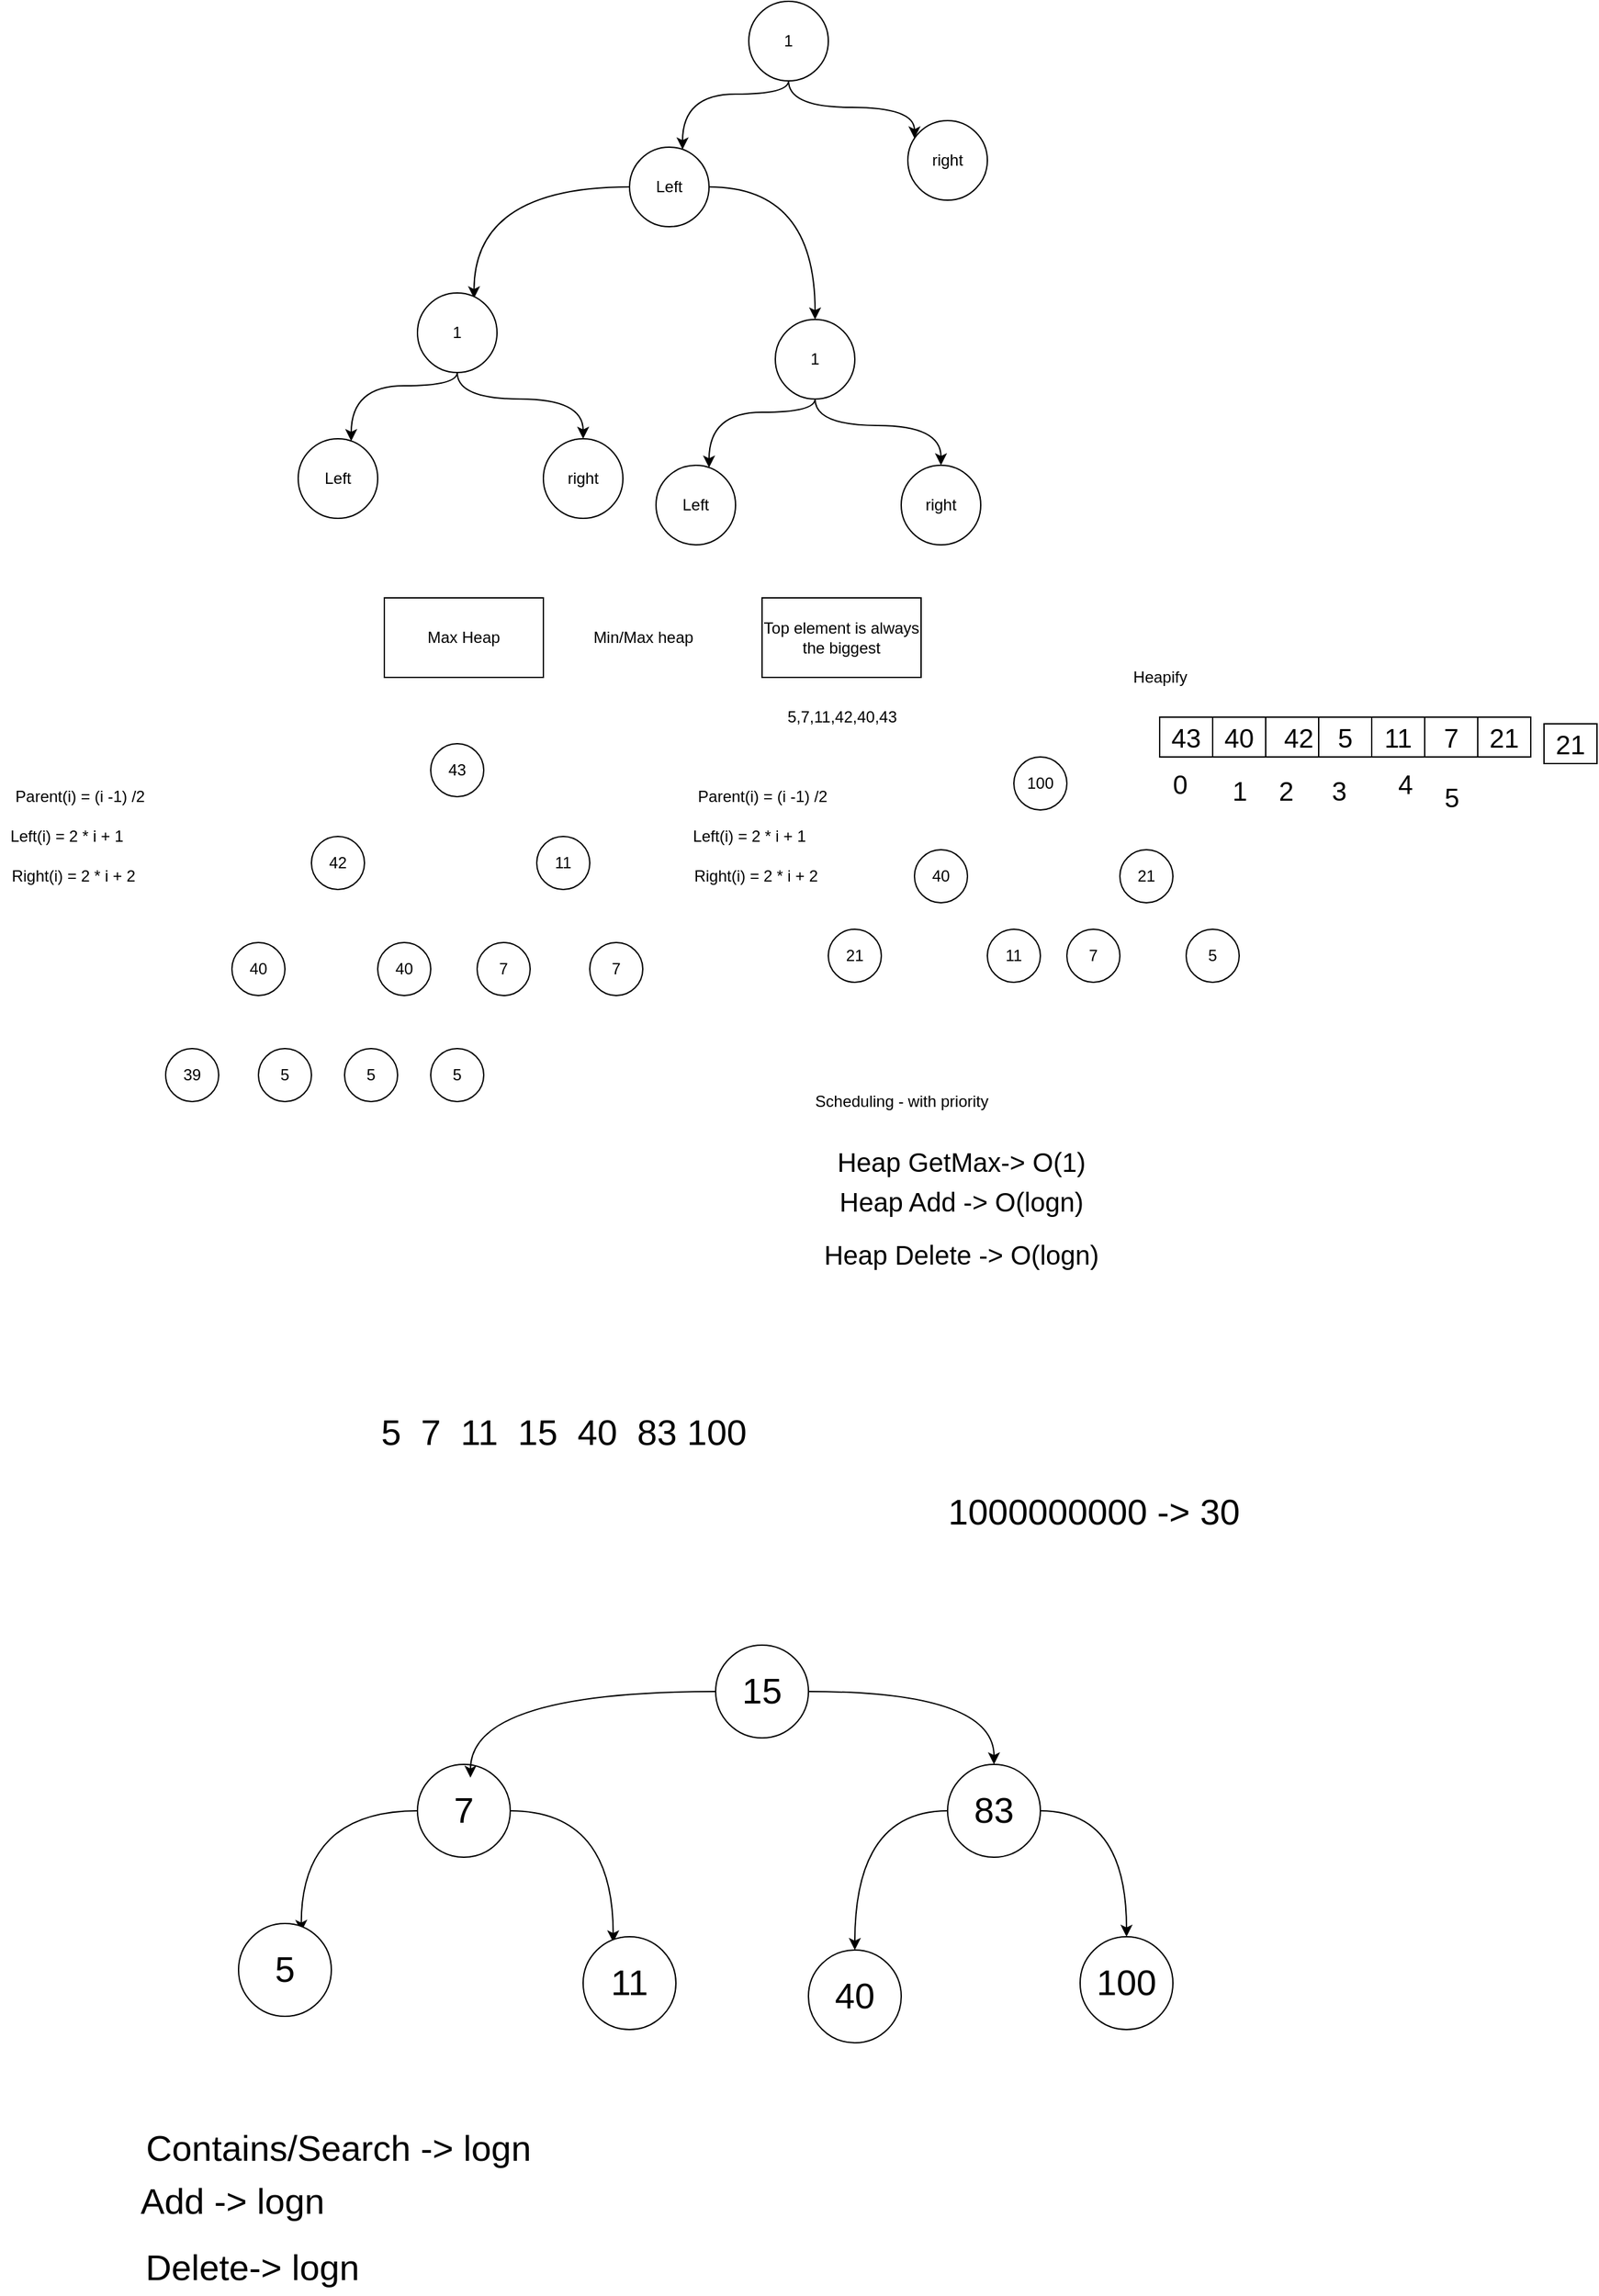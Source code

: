 <mxfile version="14.8.6" type="device"><diagram id="laVQnoeDU0D4A6q16M2L" name="Page-1"><mxGraphModel dx="1770" dy="567" grid="1" gridSize="10" guides="1" tooltips="1" connect="1" arrows="1" fold="1" page="1" pageScale="1" pageWidth="850" pageHeight="1100" math="0" shadow="0"><root><mxCell id="0"/><mxCell id="1" parent="0"/><mxCell id="tUEiGZXR5Uvg5hgxeeOS-4" style="edgeStyle=orthogonalEdgeStyle;curved=1;orthogonalLoop=1;jettySize=auto;html=1;" edge="1" parent="1" source="tUEiGZXR5Uvg5hgxeeOS-1" target="tUEiGZXR5Uvg5hgxeeOS-2"><mxGeometry relative="1" as="geometry"><Array as="points"><mxPoint x="360" y="180"/><mxPoint x="280" y="180"/></Array></mxGeometry></mxCell><mxCell id="tUEiGZXR5Uvg5hgxeeOS-6" style="edgeStyle=orthogonalEdgeStyle;curved=1;orthogonalLoop=1;jettySize=auto;html=1;" edge="1" parent="1" source="tUEiGZXR5Uvg5hgxeeOS-1" target="tUEiGZXR5Uvg5hgxeeOS-5"><mxGeometry relative="1" as="geometry"><Array as="points"><mxPoint x="360" y="190"/><mxPoint x="455" y="190"/></Array></mxGeometry></mxCell><mxCell id="tUEiGZXR5Uvg5hgxeeOS-1" value="1" style="ellipse;whiteSpace=wrap;html=1;aspect=fixed;" vertex="1" parent="1"><mxGeometry x="330" y="110" width="60" height="60" as="geometry"/></mxCell><mxCell id="tUEiGZXR5Uvg5hgxeeOS-17" style="edgeStyle=orthogonalEdgeStyle;curved=1;orthogonalLoop=1;jettySize=auto;html=1;entryX=0.711;entryY=0.067;entryDx=0;entryDy=0;entryPerimeter=0;" edge="1" parent="1" source="tUEiGZXR5Uvg5hgxeeOS-2" target="tUEiGZXR5Uvg5hgxeeOS-9"><mxGeometry relative="1" as="geometry"/></mxCell><mxCell id="tUEiGZXR5Uvg5hgxeeOS-18" style="edgeStyle=orthogonalEdgeStyle;curved=1;orthogonalLoop=1;jettySize=auto;html=1;" edge="1" parent="1" source="tUEiGZXR5Uvg5hgxeeOS-2" target="tUEiGZXR5Uvg5hgxeeOS-14"><mxGeometry relative="1" as="geometry"/></mxCell><mxCell id="tUEiGZXR5Uvg5hgxeeOS-2" value="Left" style="ellipse;whiteSpace=wrap;html=1;aspect=fixed;" vertex="1" parent="1"><mxGeometry x="240" y="220" width="60" height="60" as="geometry"/></mxCell><mxCell id="tUEiGZXR5Uvg5hgxeeOS-5" value="right" style="ellipse;whiteSpace=wrap;html=1;aspect=fixed;" vertex="1" parent="1"><mxGeometry x="450" y="200" width="60" height="60" as="geometry"/></mxCell><mxCell id="tUEiGZXR5Uvg5hgxeeOS-7" style="edgeStyle=orthogonalEdgeStyle;curved=1;orthogonalLoop=1;jettySize=auto;html=1;" edge="1" parent="1" source="tUEiGZXR5Uvg5hgxeeOS-9" target="tUEiGZXR5Uvg5hgxeeOS-10"><mxGeometry relative="1" as="geometry"><Array as="points"><mxPoint x="110" y="400"/><mxPoint x="30" y="400"/></Array></mxGeometry></mxCell><mxCell id="tUEiGZXR5Uvg5hgxeeOS-8" style="edgeStyle=orthogonalEdgeStyle;curved=1;orthogonalLoop=1;jettySize=auto;html=1;" edge="1" parent="1" source="tUEiGZXR5Uvg5hgxeeOS-9" target="tUEiGZXR5Uvg5hgxeeOS-11"><mxGeometry relative="1" as="geometry"><Array as="points"><mxPoint x="110" y="410"/><mxPoint x="205" y="410"/></Array></mxGeometry></mxCell><mxCell id="tUEiGZXR5Uvg5hgxeeOS-9" value="1" style="ellipse;whiteSpace=wrap;html=1;aspect=fixed;" vertex="1" parent="1"><mxGeometry x="80" y="330" width="60" height="60" as="geometry"/></mxCell><mxCell id="tUEiGZXR5Uvg5hgxeeOS-10" value="Left" style="ellipse;whiteSpace=wrap;html=1;aspect=fixed;" vertex="1" parent="1"><mxGeometry x="-10" y="440" width="60" height="60" as="geometry"/></mxCell><mxCell id="tUEiGZXR5Uvg5hgxeeOS-11" value="right" style="ellipse;whiteSpace=wrap;html=1;aspect=fixed;" vertex="1" parent="1"><mxGeometry x="175" y="440" width="60" height="60" as="geometry"/></mxCell><mxCell id="tUEiGZXR5Uvg5hgxeeOS-12" style="edgeStyle=orthogonalEdgeStyle;curved=1;orthogonalLoop=1;jettySize=auto;html=1;" edge="1" parent="1" source="tUEiGZXR5Uvg5hgxeeOS-14" target="tUEiGZXR5Uvg5hgxeeOS-15"><mxGeometry relative="1" as="geometry"><Array as="points"><mxPoint x="380" y="420"/><mxPoint x="300" y="420"/></Array></mxGeometry></mxCell><mxCell id="tUEiGZXR5Uvg5hgxeeOS-13" style="edgeStyle=orthogonalEdgeStyle;curved=1;orthogonalLoop=1;jettySize=auto;html=1;" edge="1" parent="1" source="tUEiGZXR5Uvg5hgxeeOS-14" target="tUEiGZXR5Uvg5hgxeeOS-16"><mxGeometry relative="1" as="geometry"><Array as="points"><mxPoint x="380" y="430"/><mxPoint x="475" y="430"/></Array></mxGeometry></mxCell><mxCell id="tUEiGZXR5Uvg5hgxeeOS-14" value="1" style="ellipse;whiteSpace=wrap;html=1;aspect=fixed;" vertex="1" parent="1"><mxGeometry x="350" y="350" width="60" height="60" as="geometry"/></mxCell><mxCell id="tUEiGZXR5Uvg5hgxeeOS-15" value="Left" style="ellipse;whiteSpace=wrap;html=1;aspect=fixed;" vertex="1" parent="1"><mxGeometry x="260" y="460" width="60" height="60" as="geometry"/></mxCell><mxCell id="tUEiGZXR5Uvg5hgxeeOS-16" value="right" style="ellipse;whiteSpace=wrap;html=1;aspect=fixed;" vertex="1" parent="1"><mxGeometry x="445" y="460" width="60" height="60" as="geometry"/></mxCell><mxCell id="tUEiGZXR5Uvg5hgxeeOS-32" value="Max Heap" style="rounded=0;whiteSpace=wrap;html=1;" vertex="1" parent="1"><mxGeometry x="55" y="560" width="120" height="60" as="geometry"/></mxCell><mxCell id="tUEiGZXR5Uvg5hgxeeOS-33" value="Min/Max heap" style="text;html=1;align=center;verticalAlign=middle;resizable=0;points=[];autosize=1;strokeColor=none;" vertex="1" parent="1"><mxGeometry x="205" y="580" width="90" height="20" as="geometry"/></mxCell><mxCell id="tUEiGZXR5Uvg5hgxeeOS-34" value="Top element is always the biggest" style="rounded=0;whiteSpace=wrap;html=1;" vertex="1" parent="1"><mxGeometry x="340" y="560" width="120" height="60" as="geometry"/></mxCell><mxCell id="tUEiGZXR5Uvg5hgxeeOS-35" value="40" style="ellipse;whiteSpace=wrap;html=1;aspect=fixed;" vertex="1" parent="1"><mxGeometry x="50" y="820" width="40" height="40" as="geometry"/></mxCell><mxCell id="tUEiGZXR5Uvg5hgxeeOS-36" value="5,7,11,42,40,43" style="text;html=1;align=center;verticalAlign=middle;resizable=0;points=[];autosize=1;strokeColor=none;" vertex="1" parent="1"><mxGeometry x="350" y="640" width="100" height="20" as="geometry"/></mxCell><mxCell id="tUEiGZXR5Uvg5hgxeeOS-37" value="40" style="ellipse;whiteSpace=wrap;html=1;aspect=fixed;" vertex="1" parent="1"><mxGeometry x="-60" y="820" width="40" height="40" as="geometry"/></mxCell><mxCell id="tUEiGZXR5Uvg5hgxeeOS-39" value="7" style="ellipse;whiteSpace=wrap;html=1;aspect=fixed;" vertex="1" parent="1"><mxGeometry x="125" y="820" width="40" height="40" as="geometry"/></mxCell><mxCell id="tUEiGZXR5Uvg5hgxeeOS-41" value="42" style="ellipse;whiteSpace=wrap;html=1;aspect=fixed;" vertex="1" parent="1"><mxGeometry y="740" width="40" height="40" as="geometry"/></mxCell><mxCell id="tUEiGZXR5Uvg5hgxeeOS-42" value="43" style="ellipse;whiteSpace=wrap;html=1;aspect=fixed;" vertex="1" parent="1"><mxGeometry x="90" y="670" width="40" height="40" as="geometry"/></mxCell><mxCell id="tUEiGZXR5Uvg5hgxeeOS-44" value="11" style="ellipse;whiteSpace=wrap;html=1;aspect=fixed;" vertex="1" parent="1"><mxGeometry x="170" y="740" width="40" height="40" as="geometry"/></mxCell><mxCell id="tUEiGZXR5Uvg5hgxeeOS-46" value="7" style="ellipse;whiteSpace=wrap;html=1;aspect=fixed;" vertex="1" parent="1"><mxGeometry x="210" y="820" width="40" height="40" as="geometry"/></mxCell><mxCell id="tUEiGZXR5Uvg5hgxeeOS-54" value="5" style="ellipse;whiteSpace=wrap;html=1;aspect=fixed;" vertex="1" parent="1"><mxGeometry x="-40" y="900" width="40" height="40" as="geometry"/></mxCell><mxCell id="tUEiGZXR5Uvg5hgxeeOS-55" value="39" style="ellipse;whiteSpace=wrap;html=1;aspect=fixed;" vertex="1" parent="1"><mxGeometry x="-110" y="900" width="40" height="40" as="geometry"/></mxCell><mxCell id="tUEiGZXR5Uvg5hgxeeOS-56" value="5" style="ellipse;whiteSpace=wrap;html=1;aspect=fixed;" vertex="1" parent="1"><mxGeometry x="90" y="900" width="40" height="40" as="geometry"/></mxCell><mxCell id="tUEiGZXR5Uvg5hgxeeOS-57" value="5" style="ellipse;whiteSpace=wrap;html=1;aspect=fixed;" vertex="1" parent="1"><mxGeometry x="25" y="900" width="40" height="40" as="geometry"/></mxCell><mxCell id="tUEiGZXR5Uvg5hgxeeOS-59" value="Left(i) = 2 * i + 1" style="text;html=1;align=center;verticalAlign=middle;resizable=0;points=[];autosize=1;strokeColor=none;" vertex="1" parent="1"><mxGeometry x="-235" y="730" width="100" height="20" as="geometry"/></mxCell><mxCell id="tUEiGZXR5Uvg5hgxeeOS-60" value="Right(i) = 2 * i + 2" style="text;html=1;align=center;verticalAlign=middle;resizable=0;points=[];autosize=1;strokeColor=none;" vertex="1" parent="1"><mxGeometry x="-235" y="760" width="110" height="20" as="geometry"/></mxCell><mxCell id="tUEiGZXR5Uvg5hgxeeOS-61" value="Parent(i) = (i -1) /2" style="text;html=1;align=center;verticalAlign=middle;resizable=0;points=[];autosize=1;strokeColor=none;" vertex="1" parent="1"><mxGeometry x="-230" y="700" width="110" height="20" as="geometry"/></mxCell><mxCell id="tUEiGZXR5Uvg5hgxeeOS-64" value="21" style="ellipse;whiteSpace=wrap;html=1;aspect=fixed;" vertex="1" parent="1"><mxGeometry x="390" y="810" width="40" height="40" as="geometry"/></mxCell><mxCell id="tUEiGZXR5Uvg5hgxeeOS-66" value="21" style="ellipse;whiteSpace=wrap;html=1;aspect=fixed;" vertex="1" parent="1"><mxGeometry x="610" y="750" width="40" height="40" as="geometry"/></mxCell><mxCell id="tUEiGZXR5Uvg5hgxeeOS-67" value="40" style="ellipse;whiteSpace=wrap;html=1;aspect=fixed;" vertex="1" parent="1"><mxGeometry x="455" y="750" width="40" height="40" as="geometry"/></mxCell><mxCell id="tUEiGZXR5Uvg5hgxeeOS-69" value="Heapify" style="text;html=1;align=center;verticalAlign=middle;resizable=0;points=[];autosize=1;strokeColor=none;" vertex="1" parent="1"><mxGeometry x="610" y="610" width="60" height="20" as="geometry"/></mxCell><mxCell id="tUEiGZXR5Uvg5hgxeeOS-70" value="100" style="ellipse;whiteSpace=wrap;html=1;aspect=fixed;" vertex="1" parent="1"><mxGeometry x="530" y="680" width="40" height="40" as="geometry"/></mxCell><mxCell id="tUEiGZXR5Uvg5hgxeeOS-72" value="11" style="ellipse;whiteSpace=wrap;html=1;aspect=fixed;" vertex="1" parent="1"><mxGeometry x="510" y="810" width="40" height="40" as="geometry"/></mxCell><mxCell id="tUEiGZXR5Uvg5hgxeeOS-73" value="7" style="ellipse;whiteSpace=wrap;html=1;aspect=fixed;" vertex="1" parent="1"><mxGeometry x="570" y="810" width="40" height="40" as="geometry"/></mxCell><mxCell id="tUEiGZXR5Uvg5hgxeeOS-74" value="Scheduling - with priority" style="text;html=1;align=center;verticalAlign=middle;resizable=0;points=[];autosize=1;strokeColor=none;" vertex="1" parent="1"><mxGeometry x="370" y="930" width="150" height="20" as="geometry"/></mxCell><mxCell id="tUEiGZXR5Uvg5hgxeeOS-75" value="Heap GetMax-&amp;gt; O(1)" style="text;html=1;align=center;verticalAlign=middle;resizable=0;points=[];autosize=1;strokeColor=none;strokeWidth=1;fontSize=20;" vertex="1" parent="1"><mxGeometry x="390" y="970" width="200" height="30" as="geometry"/></mxCell><mxCell id="tUEiGZXR5Uvg5hgxeeOS-77" value="Heap Add -&amp;gt; O(logn)" style="text;html=1;align=center;verticalAlign=middle;resizable=0;points=[];autosize=1;strokeColor=none;fontSize=20;" vertex="1" parent="1"><mxGeometry x="390" y="1000" width="200" height="30" as="geometry"/></mxCell><mxCell id="tUEiGZXR5Uvg5hgxeeOS-78" value="Heap Delete -&amp;gt; O(logn)" style="text;html=1;align=center;verticalAlign=middle;resizable=0;points=[];autosize=1;strokeColor=none;fontSize=20;" vertex="1" parent="1"><mxGeometry x="380" y="1040" width="220" height="30" as="geometry"/></mxCell><mxCell id="tUEiGZXR5Uvg5hgxeeOS-80" value="Right(i) = 2 * i + 2" style="text;html=1;align=center;verticalAlign=middle;resizable=0;points=[];autosize=1;strokeColor=none;" vertex="1" parent="1"><mxGeometry x="280" y="760" width="110" height="20" as="geometry"/></mxCell><mxCell id="tUEiGZXR5Uvg5hgxeeOS-83" value="Parent(i) = (i -1) /2" style="text;html=1;align=center;verticalAlign=middle;resizable=0;points=[];autosize=1;strokeColor=none;" vertex="1" parent="1"><mxGeometry x="285" y="700" width="110" height="20" as="geometry"/></mxCell><mxCell id="tUEiGZXR5Uvg5hgxeeOS-84" value="Left(i) = 2 * i + 1" style="text;html=1;align=center;verticalAlign=middle;resizable=0;points=[];autosize=1;strokeColor=none;" vertex="1" parent="1"><mxGeometry x="280" y="730" width="100" height="20" as="geometry"/></mxCell><mxCell id="tUEiGZXR5Uvg5hgxeeOS-88" value="43" style="rounded=0;whiteSpace=wrap;html=1;fontSize=20;strokeWidth=1;" vertex="1" parent="1"><mxGeometry x="640" y="650" width="40" height="30" as="geometry"/></mxCell><mxCell id="tUEiGZXR5Uvg5hgxeeOS-89" value="40" style="rounded=0;whiteSpace=wrap;html=1;fontSize=20;strokeWidth=1;" vertex="1" parent="1"><mxGeometry x="680" y="650" width="40" height="30" as="geometry"/></mxCell><mxCell id="tUEiGZXR5Uvg5hgxeeOS-90" value="42" style="rounded=0;whiteSpace=wrap;html=1;fontSize=20;strokeWidth=1;" vertex="1" parent="1"><mxGeometry x="720" y="650" width="50" height="30" as="geometry"/></mxCell><mxCell id="tUEiGZXR5Uvg5hgxeeOS-91" value="5" style="rounded=0;whiteSpace=wrap;html=1;fontSize=20;strokeWidth=1;" vertex="1" parent="1"><mxGeometry x="760" y="650" width="40" height="30" as="geometry"/></mxCell><mxCell id="tUEiGZXR5Uvg5hgxeeOS-92" value="11" style="rounded=0;whiteSpace=wrap;html=1;fontSize=20;strokeWidth=1;" vertex="1" parent="1"><mxGeometry x="800" y="650" width="40" height="30" as="geometry"/></mxCell><mxCell id="tUEiGZXR5Uvg5hgxeeOS-93" value="7" style="rounded=0;whiteSpace=wrap;html=1;fontSize=20;strokeWidth=1;" vertex="1" parent="1"><mxGeometry x="840" y="650" width="40" height="30" as="geometry"/></mxCell><mxCell id="tUEiGZXR5Uvg5hgxeeOS-94" value="0" style="text;html=1;align=center;verticalAlign=middle;resizable=0;points=[];autosize=1;strokeColor=none;fontSize=20;" vertex="1" parent="1"><mxGeometry x="640" y="685" width="30" height="30" as="geometry"/></mxCell><mxCell id="tUEiGZXR5Uvg5hgxeeOS-95" value="1" style="text;html=1;align=center;verticalAlign=middle;resizable=0;points=[];autosize=1;strokeColor=none;fontSize=20;" vertex="1" parent="1"><mxGeometry x="685" y="690" width="30" height="30" as="geometry"/></mxCell><mxCell id="tUEiGZXR5Uvg5hgxeeOS-96" value="4&lt;span style=&quot;color: rgba(0 , 0 , 0 , 0) ; font-family: monospace ; font-size: 0px&quot;&gt;%3CmxGraphModel%3E%3Croot%3E%3CmxCell%20id%3D%220%22%2F%3E%3CmxCell%20id%3D%221%22%20parent%3D%220%22%2F%3E%3CmxCell%20id%3D%222%22%20value%3D%220%22%20style%3D%22text%3Bhtml%3D1%3Balign%3Dcenter%3BverticalAlign%3Dmiddle%3Bresizable%3D0%3Bpoints%3D%5B%5D%3Bautosize%3D1%3BstrokeColor%3Dnone%3BfontSize%3D20%3B%22%20vertex%3D%221%22%20parent%3D%221%22%3E%3CmxGeometry%20x%3D%22640%22%20y%3D%22685%22%20width%3D%2230%22%20height%3D%2230%22%20as%3D%22geometry%22%2F%3E%3C%2FmxCell%3E%3C%2Froot%3E%3C%2FmxGraphModel%3E&lt;/span&gt;&lt;span style=&quot;color: rgba(0 , 0 , 0 , 0) ; font-family: monospace ; font-size: 0px&quot;&gt;%3CmxGraphModel%3E%3Croot%3E%3CmxCell%20id%3D%220%22%2F%3E%3CmxCell%20id%3D%221%22%20parent%3D%220%22%2F%3E%3CmxCell%20id%3D%222%22%20value%3D%220%22%20style%3D%22text%3Bhtml%3D1%3Balign%3Dcenter%3BverticalAlign%3Dmiddle%3Bresizable%3D0%3Bpoints%3D%5B%5D%3Bautosize%3D1%3BstrokeColor%3Dnone%3BfontSize%3D20%3B%22%20vertex%3D%221%22%20parent%3D%221%22%3E%3CmxGeometry%20x%3D%22640%22%20y%3D%22685%22%20width%3D%2230%22%20height%3D%2230%22%20as%3D%22geometry%22%2F%3E%3C%2FmxCell%3E%3C%2Froot%3E%3C%2FmxGraphModel%3E&lt;/span&gt;" style="text;html=1;align=center;verticalAlign=middle;resizable=0;points=[];autosize=1;strokeColor=none;fontSize=20;" vertex="1" parent="1"><mxGeometry x="810" y="680" width="30" height="40" as="geometry"/></mxCell><mxCell id="tUEiGZXR5Uvg5hgxeeOS-97" value="2" style="text;html=1;align=center;verticalAlign=middle;resizable=0;points=[];autosize=1;strokeColor=none;fontSize=20;" vertex="1" parent="1"><mxGeometry x="720" y="690" width="30" height="30" as="geometry"/></mxCell><mxCell id="tUEiGZXR5Uvg5hgxeeOS-98" value="3" style="text;html=1;align=center;verticalAlign=middle;resizable=0;points=[];autosize=1;strokeColor=none;fontSize=20;" vertex="1" parent="1"><mxGeometry x="760" y="690" width="30" height="30" as="geometry"/></mxCell><mxCell id="tUEiGZXR5Uvg5hgxeeOS-99" value="5" style="text;html=1;align=center;verticalAlign=middle;resizable=0;points=[];autosize=1;strokeColor=none;fontSize=20;" vertex="1" parent="1"><mxGeometry x="845" y="695" width="30" height="30" as="geometry"/></mxCell><mxCell id="tUEiGZXR5Uvg5hgxeeOS-100" value="21" style="rounded=0;whiteSpace=wrap;html=1;fontSize=20;strokeWidth=1;" vertex="1" parent="1"><mxGeometry x="880" y="650" width="40" height="30" as="geometry"/></mxCell><mxCell id="tUEiGZXR5Uvg5hgxeeOS-101" value="5" style="ellipse;whiteSpace=wrap;html=1;aspect=fixed;" vertex="1" parent="1"><mxGeometry x="660" y="810" width="40" height="40" as="geometry"/></mxCell><mxCell id="tUEiGZXR5Uvg5hgxeeOS-102" value="21" style="rounded=0;whiteSpace=wrap;html=1;fontSize=20;strokeWidth=1;" vertex="1" parent="1"><mxGeometry x="930" y="655" width="40" height="30" as="geometry"/></mxCell><mxCell id="tUEiGZXR5Uvg5hgxeeOS-107" value="5&amp;nbsp; 7&amp;nbsp; 11&amp;nbsp; 15&amp;nbsp; 40&amp;nbsp; 83 100" style="text;html=1;align=center;verticalAlign=middle;resizable=0;points=[];autosize=1;strokeColor=none;fontSize=27;" vertex="1" parent="1"><mxGeometry x="45" y="1170" width="290" height="40" as="geometry"/></mxCell><mxCell id="tUEiGZXR5Uvg5hgxeeOS-119" style="edgeStyle=orthogonalEdgeStyle;curved=1;orthogonalLoop=1;jettySize=auto;html=1;fontSize=27;" edge="1" parent="1" source="tUEiGZXR5Uvg5hgxeeOS-108" target="tUEiGZXR5Uvg5hgxeeOS-112"><mxGeometry relative="1" as="geometry"/></mxCell><mxCell id="tUEiGZXR5Uvg5hgxeeOS-120" style="edgeStyle=orthogonalEdgeStyle;curved=1;orthogonalLoop=1;jettySize=auto;html=1;fontSize=27;" edge="1" parent="1" source="tUEiGZXR5Uvg5hgxeeOS-108" target="tUEiGZXR5Uvg5hgxeeOS-114"><mxGeometry relative="1" as="geometry"/></mxCell><mxCell id="tUEiGZXR5Uvg5hgxeeOS-108" value="83" style="ellipse;whiteSpace=wrap;html=1;fontSize=27;strokeWidth=1;" vertex="1" parent="1"><mxGeometry x="480" y="1440" width="70" height="70" as="geometry"/></mxCell><mxCell id="tUEiGZXR5Uvg5hgxeeOS-117" style="edgeStyle=orthogonalEdgeStyle;curved=1;orthogonalLoop=1;jettySize=auto;html=1;entryX=0.676;entryY=0.09;entryDx=0;entryDy=0;entryPerimeter=0;fontSize=27;" edge="1" parent="1" source="tUEiGZXR5Uvg5hgxeeOS-109" target="tUEiGZXR5Uvg5hgxeeOS-113"><mxGeometry relative="1" as="geometry"/></mxCell><mxCell id="tUEiGZXR5Uvg5hgxeeOS-118" style="edgeStyle=orthogonalEdgeStyle;curved=1;orthogonalLoop=1;jettySize=auto;html=1;entryX=0.324;entryY=0.06;entryDx=0;entryDy=0;entryPerimeter=0;fontSize=27;" edge="1" parent="1" source="tUEiGZXR5Uvg5hgxeeOS-109" target="tUEiGZXR5Uvg5hgxeeOS-110"><mxGeometry relative="1" as="geometry"/></mxCell><mxCell id="tUEiGZXR5Uvg5hgxeeOS-109" value="7" style="ellipse;whiteSpace=wrap;html=1;fontSize=27;strokeWidth=1;" vertex="1" parent="1"><mxGeometry x="80" y="1440" width="70" height="70" as="geometry"/></mxCell><mxCell id="tUEiGZXR5Uvg5hgxeeOS-110" value="11" style="ellipse;whiteSpace=wrap;html=1;fontSize=27;strokeWidth=1;" vertex="1" parent="1"><mxGeometry x="205" y="1570" width="70" height="70" as="geometry"/></mxCell><mxCell id="tUEiGZXR5Uvg5hgxeeOS-115" style="edgeStyle=orthogonalEdgeStyle;curved=1;orthogonalLoop=1;jettySize=auto;html=1;entryX=0.571;entryY=0.143;entryDx=0;entryDy=0;entryPerimeter=0;fontSize=27;" edge="1" parent="1" source="tUEiGZXR5Uvg5hgxeeOS-111" target="tUEiGZXR5Uvg5hgxeeOS-109"><mxGeometry relative="1" as="geometry"/></mxCell><mxCell id="tUEiGZXR5Uvg5hgxeeOS-116" style="edgeStyle=orthogonalEdgeStyle;curved=1;orthogonalLoop=1;jettySize=auto;html=1;fontSize=27;" edge="1" parent="1" source="tUEiGZXR5Uvg5hgxeeOS-111" target="tUEiGZXR5Uvg5hgxeeOS-108"><mxGeometry relative="1" as="geometry"/></mxCell><mxCell id="tUEiGZXR5Uvg5hgxeeOS-111" value="15" style="ellipse;whiteSpace=wrap;html=1;fontSize=27;strokeWidth=1;" vertex="1" parent="1"><mxGeometry x="305" y="1350" width="70" height="70" as="geometry"/></mxCell><mxCell id="tUEiGZXR5Uvg5hgxeeOS-112" value="40" style="ellipse;whiteSpace=wrap;html=1;fontSize=27;strokeWidth=1;" vertex="1" parent="1"><mxGeometry x="375" y="1580" width="70" height="70" as="geometry"/></mxCell><mxCell id="tUEiGZXR5Uvg5hgxeeOS-113" value="5" style="ellipse;whiteSpace=wrap;html=1;fontSize=27;strokeWidth=1;" vertex="1" parent="1"><mxGeometry x="-55" y="1560" width="70" height="70" as="geometry"/></mxCell><mxCell id="tUEiGZXR5Uvg5hgxeeOS-114" value="100" style="ellipse;whiteSpace=wrap;html=1;fontSize=27;strokeWidth=1;" vertex="1" parent="1"><mxGeometry x="580" y="1570" width="70" height="70" as="geometry"/></mxCell><mxCell id="tUEiGZXR5Uvg5hgxeeOS-121" value="1000000000 -&amp;gt; 30" style="text;html=1;align=center;verticalAlign=middle;resizable=0;points=[];autosize=1;strokeColor=none;fontSize=27;" vertex="1" parent="1"><mxGeometry x="470" y="1230" width="240" height="40" as="geometry"/></mxCell><mxCell id="tUEiGZXR5Uvg5hgxeeOS-122" value="Contains/Search -&amp;gt; logn" style="text;html=1;align=center;verticalAlign=middle;resizable=0;points=[];autosize=1;strokeColor=none;fontSize=27;" vertex="1" parent="1"><mxGeometry x="-135" y="1710" width="310" height="40" as="geometry"/></mxCell><mxCell id="tUEiGZXR5Uvg5hgxeeOS-123" value="Add -&amp;gt; logn" style="text;html=1;align=center;verticalAlign=middle;resizable=0;points=[];autosize=1;strokeColor=none;fontSize=27;" vertex="1" parent="1"><mxGeometry x="-135" y="1750" width="150" height="40" as="geometry"/></mxCell><mxCell id="tUEiGZXR5Uvg5hgxeeOS-124" value="Delete-&amp;gt; logn" style="text;html=1;align=center;verticalAlign=middle;resizable=0;points=[];autosize=1;strokeColor=none;fontSize=27;" vertex="1" parent="1"><mxGeometry x="-135" y="1800" width="180" height="40" as="geometry"/></mxCell></root></mxGraphModel></diagram></mxfile>